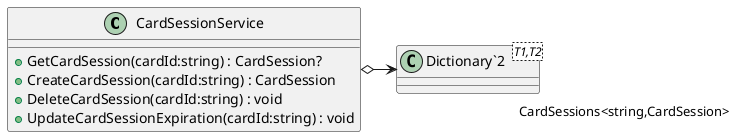 @startuml
class CardSessionService {
    + GetCardSession(cardId:string) : CardSession?
    + CreateCardSession(cardId:string) : CardSession
    + DeleteCardSession(cardId:string) : void
    + UpdateCardSessionExpiration(cardId:string) : void
}
class "Dictionary`2"<T1,T2> {
}
CardSessionService o-> "CardSessions<string,CardSession>" "Dictionary`2"
@enduml
